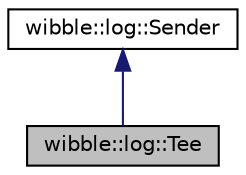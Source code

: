 digraph G
{
  edge [fontname="Helvetica",fontsize="10",labelfontname="Helvetica",labelfontsize="10"];
  node [fontname="Helvetica",fontsize="10",shape=record];
  Node1 [label="wibble::log::Tee",height=0.2,width=0.4,color="black", fillcolor="grey75", style="filled" fontcolor="black"];
  Node2 -> Node1 [dir="back",color="midnightblue",fontsize="10",style="solid",fontname="Helvetica"];
  Node2 [label="wibble::log::Sender",height=0.2,width=0.4,color="black", fillcolor="white", style="filled",URL="$structwibble_1_1log_1_1Sender.html",tooltip="Handle sending a log message."];
}
